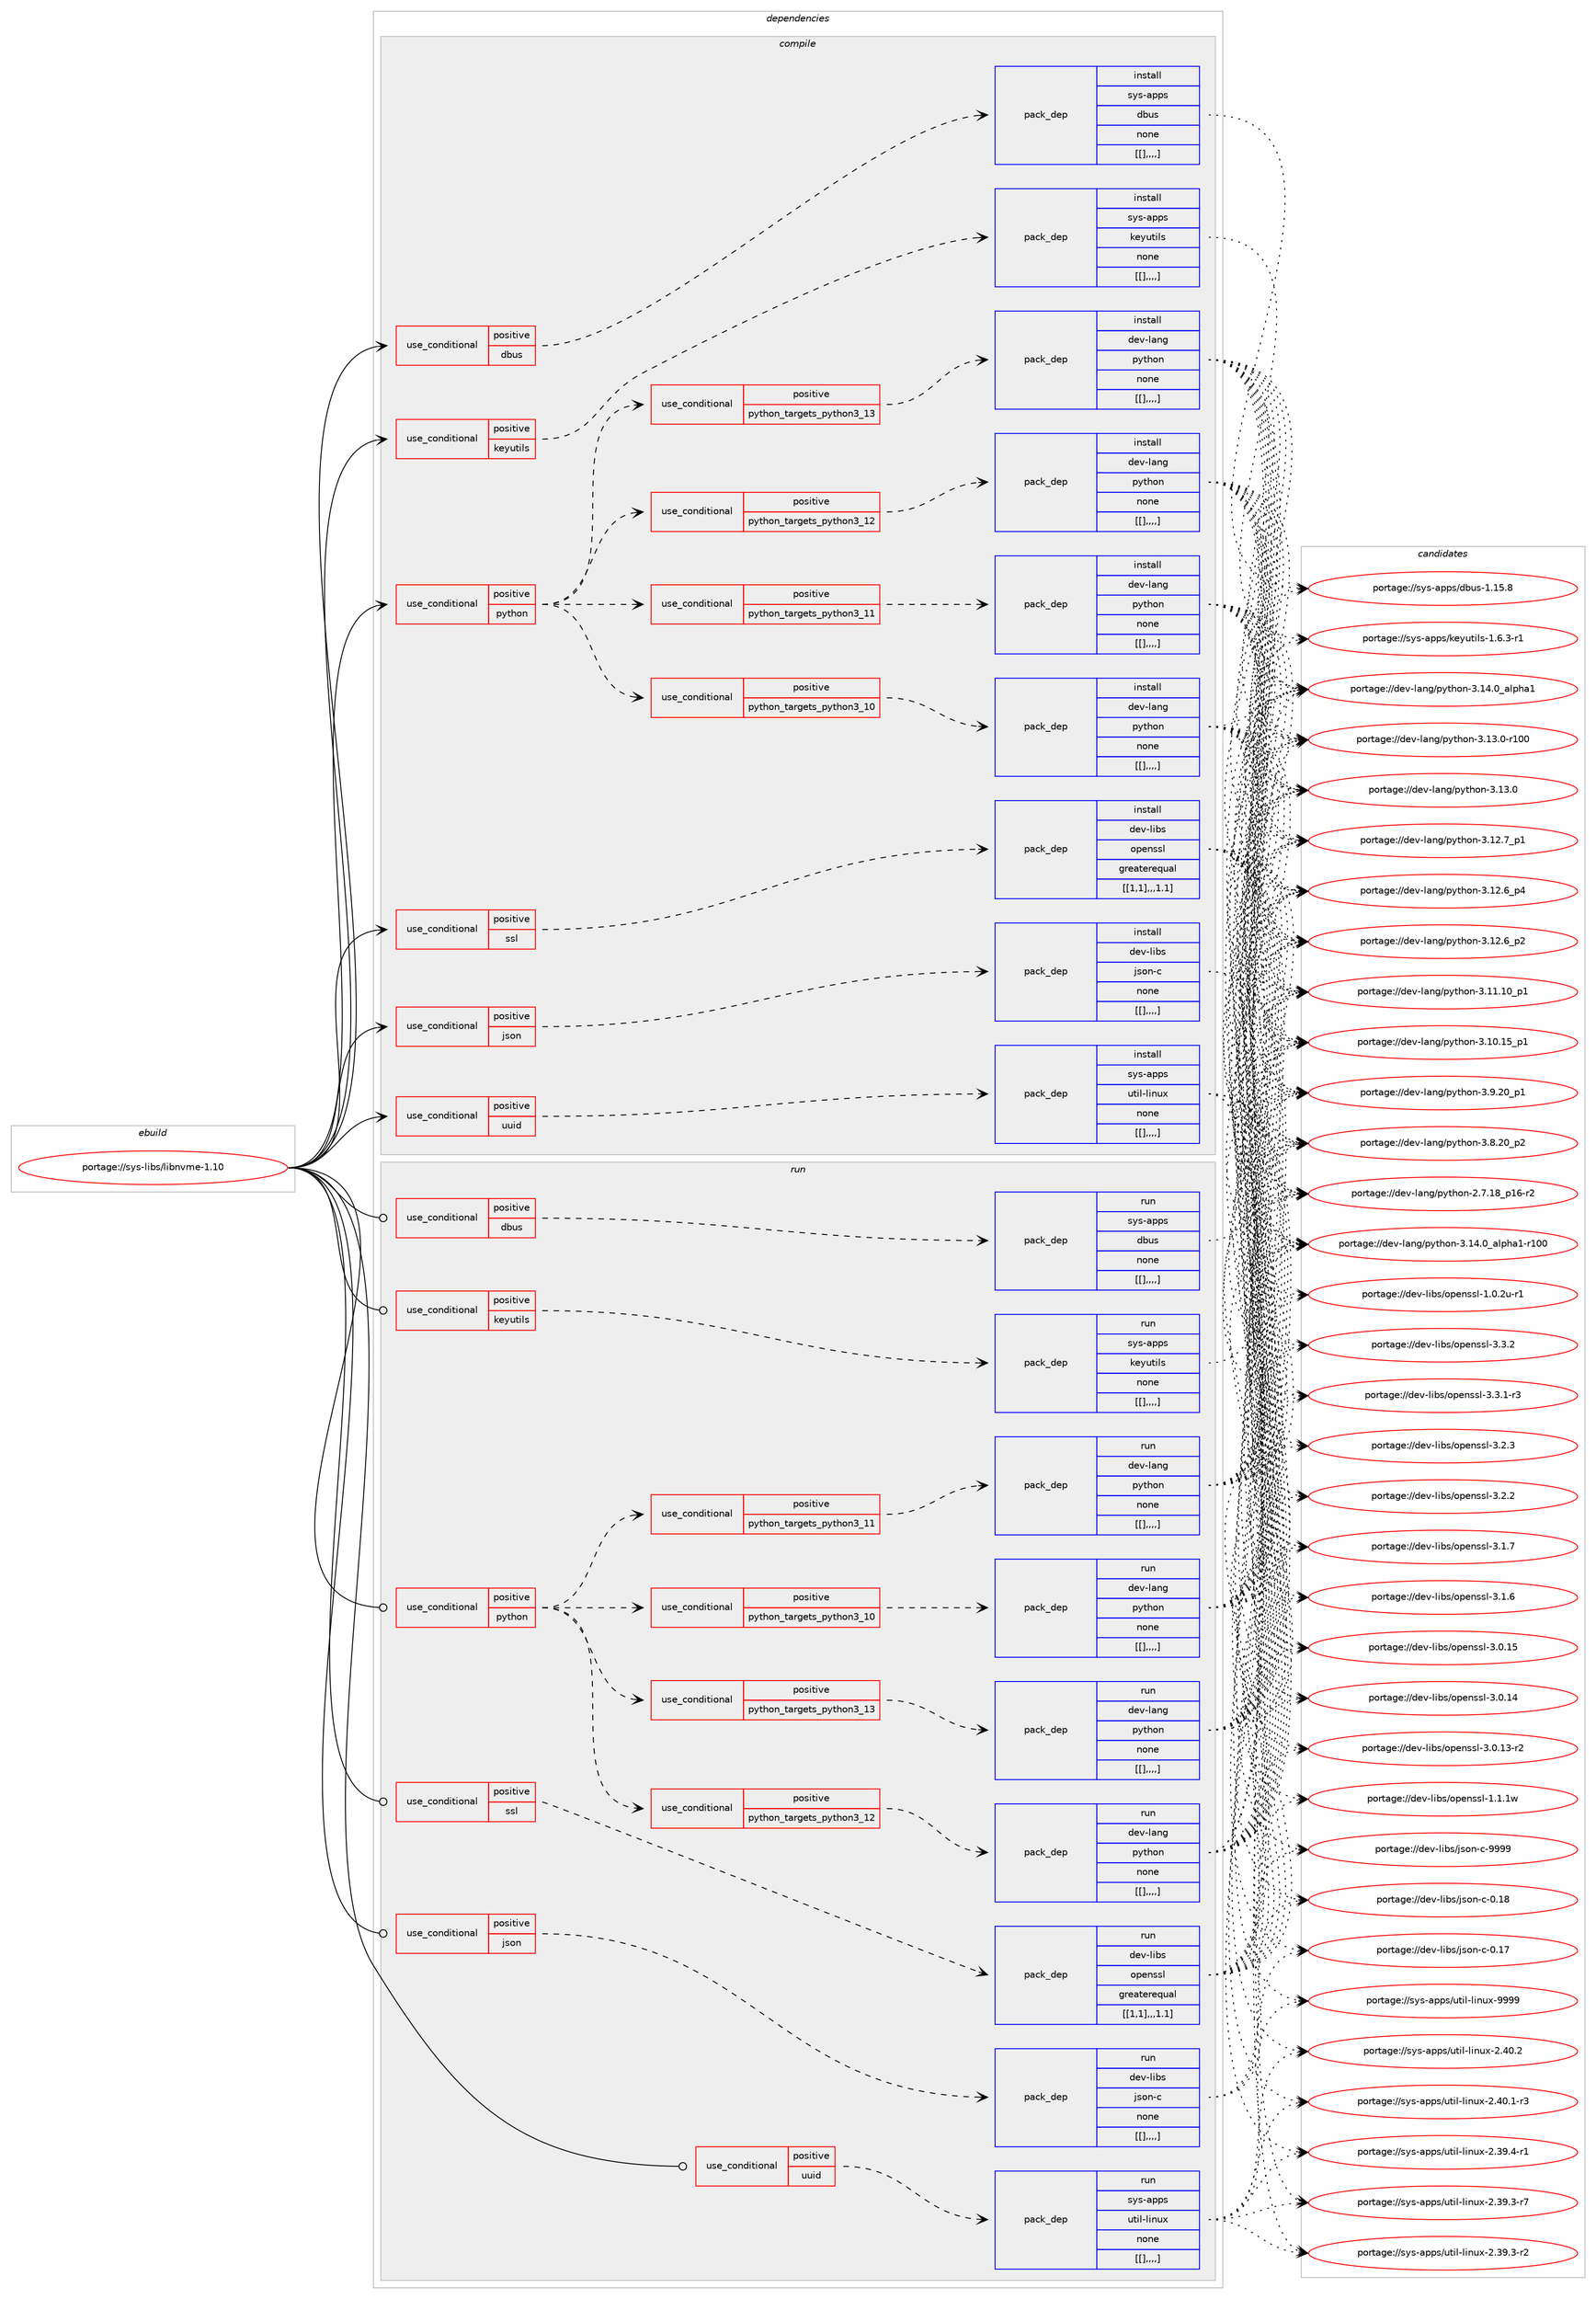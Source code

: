 digraph prolog {

# *************
# Graph options
# *************

newrank=true;
concentrate=true;
compound=true;
graph [rankdir=LR,fontname=Helvetica,fontsize=10,ranksep=1.5];#, ranksep=2.5, nodesep=0.2];
edge  [arrowhead=vee];
node  [fontname=Helvetica,fontsize=10];

# **********
# The ebuild
# **********

subgraph cluster_leftcol {
color=gray;
label=<<i>ebuild</i>>;
id [label="portage://sys-libs/libnvme-1.10", color=red, width=4, href="../sys-libs/libnvme-1.10.svg"];
}

# ****************
# The dependencies
# ****************

subgraph cluster_midcol {
color=gray;
label=<<i>dependencies</i>>;
subgraph cluster_compile {
fillcolor="#eeeeee";
style=filled;
label=<<i>compile</i>>;
subgraph cond124381 {
dependency464752 [label=<<TABLE BORDER="0" CELLBORDER="1" CELLSPACING="0" CELLPADDING="4"><TR><TD ROWSPAN="3" CELLPADDING="10">use_conditional</TD></TR><TR><TD>positive</TD></TR><TR><TD>dbus</TD></TR></TABLE>>, shape=none, color=red];
subgraph pack337109 {
dependency464798 [label=<<TABLE BORDER="0" CELLBORDER="1" CELLSPACING="0" CELLPADDING="4" WIDTH="220"><TR><TD ROWSPAN="6" CELLPADDING="30">pack_dep</TD></TR><TR><TD WIDTH="110">install</TD></TR><TR><TD>sys-apps</TD></TR><TR><TD>dbus</TD></TR><TR><TD>none</TD></TR><TR><TD>[[],,,,]</TD></TR></TABLE>>, shape=none, color=blue];
}
dependency464752:e -> dependency464798:w [weight=20,style="dashed",arrowhead="vee"];
}
id:e -> dependency464752:w [weight=20,style="solid",arrowhead="vee"];
subgraph cond124435 {
dependency464804 [label=<<TABLE BORDER="0" CELLBORDER="1" CELLSPACING="0" CELLPADDING="4"><TR><TD ROWSPAN="3" CELLPADDING="10">use_conditional</TD></TR><TR><TD>positive</TD></TR><TR><TD>json</TD></TR></TABLE>>, shape=none, color=red];
subgraph pack337123 {
dependency464924 [label=<<TABLE BORDER="0" CELLBORDER="1" CELLSPACING="0" CELLPADDING="4" WIDTH="220"><TR><TD ROWSPAN="6" CELLPADDING="30">pack_dep</TD></TR><TR><TD WIDTH="110">install</TD></TR><TR><TD>dev-libs</TD></TR><TR><TD>json-c</TD></TR><TR><TD>none</TD></TR><TR><TD>[[],,,,]</TD></TR></TABLE>>, shape=none, color=blue];
}
dependency464804:e -> dependency464924:w [weight=20,style="dashed",arrowhead="vee"];
}
id:e -> dependency464804:w [weight=20,style="solid",arrowhead="vee"];
subgraph cond124498 {
dependency464976 [label=<<TABLE BORDER="0" CELLBORDER="1" CELLSPACING="0" CELLPADDING="4"><TR><TD ROWSPAN="3" CELLPADDING="10">use_conditional</TD></TR><TR><TD>positive</TD></TR><TR><TD>keyutils</TD></TR></TABLE>>, shape=none, color=red];
subgraph pack337223 {
dependency465051 [label=<<TABLE BORDER="0" CELLBORDER="1" CELLSPACING="0" CELLPADDING="4" WIDTH="220"><TR><TD ROWSPAN="6" CELLPADDING="30">pack_dep</TD></TR><TR><TD WIDTH="110">install</TD></TR><TR><TD>sys-apps</TD></TR><TR><TD>keyutils</TD></TR><TR><TD>none</TD></TR><TR><TD>[[],,,,]</TD></TR></TABLE>>, shape=none, color=blue];
}
dependency464976:e -> dependency465051:w [weight=20,style="dashed",arrowhead="vee"];
}
id:e -> dependency464976:w [weight=20,style="solid",arrowhead="vee"];
subgraph cond124553 {
dependency465056 [label=<<TABLE BORDER="0" CELLBORDER="1" CELLSPACING="0" CELLPADDING="4"><TR><TD ROWSPAN="3" CELLPADDING="10">use_conditional</TD></TR><TR><TD>positive</TD></TR><TR><TD>python</TD></TR></TABLE>>, shape=none, color=red];
subgraph cond124568 {
dependency465097 [label=<<TABLE BORDER="0" CELLBORDER="1" CELLSPACING="0" CELLPADDING="4"><TR><TD ROWSPAN="3" CELLPADDING="10">use_conditional</TD></TR><TR><TD>positive</TD></TR><TR><TD>python_targets_python3_10</TD></TR></TABLE>>, shape=none, color=red];
subgraph pack337272 {
dependency465141 [label=<<TABLE BORDER="0" CELLBORDER="1" CELLSPACING="0" CELLPADDING="4" WIDTH="220"><TR><TD ROWSPAN="6" CELLPADDING="30">pack_dep</TD></TR><TR><TD WIDTH="110">install</TD></TR><TR><TD>dev-lang</TD></TR><TR><TD>python</TD></TR><TR><TD>none</TD></TR><TR><TD>[[],,,,]</TD></TR></TABLE>>, shape=none, color=blue];
}
dependency465097:e -> dependency465141:w [weight=20,style="dashed",arrowhead="vee"];
}
dependency465056:e -> dependency465097:w [weight=20,style="dashed",arrowhead="vee"];
subgraph cond124617 {
dependency465188 [label=<<TABLE BORDER="0" CELLBORDER="1" CELLSPACING="0" CELLPADDING="4"><TR><TD ROWSPAN="3" CELLPADDING="10">use_conditional</TD></TR><TR><TD>positive</TD></TR><TR><TD>python_targets_python3_11</TD></TR></TABLE>>, shape=none, color=red];
subgraph pack337374 {
dependency465324 [label=<<TABLE BORDER="0" CELLBORDER="1" CELLSPACING="0" CELLPADDING="4" WIDTH="220"><TR><TD ROWSPAN="6" CELLPADDING="30">pack_dep</TD></TR><TR><TD WIDTH="110">install</TD></TR><TR><TD>dev-lang</TD></TR><TR><TD>python</TD></TR><TR><TD>none</TD></TR><TR><TD>[[],,,,]</TD></TR></TABLE>>, shape=none, color=blue];
}
dependency465188:e -> dependency465324:w [weight=20,style="dashed",arrowhead="vee"];
}
dependency465056:e -> dependency465188:w [weight=20,style="dashed",arrowhead="vee"];
subgraph cond124678 {
dependency465396 [label=<<TABLE BORDER="0" CELLBORDER="1" CELLSPACING="0" CELLPADDING="4"><TR><TD ROWSPAN="3" CELLPADDING="10">use_conditional</TD></TR><TR><TD>positive</TD></TR><TR><TD>python_targets_python3_12</TD></TR></TABLE>>, shape=none, color=red];
subgraph pack337493 {
dependency465490 [label=<<TABLE BORDER="0" CELLBORDER="1" CELLSPACING="0" CELLPADDING="4" WIDTH="220"><TR><TD ROWSPAN="6" CELLPADDING="30">pack_dep</TD></TR><TR><TD WIDTH="110">install</TD></TR><TR><TD>dev-lang</TD></TR><TR><TD>python</TD></TR><TR><TD>none</TD></TR><TR><TD>[[],,,,]</TD></TR></TABLE>>, shape=none, color=blue];
}
dependency465396:e -> dependency465490:w [weight=20,style="dashed",arrowhead="vee"];
}
dependency465056:e -> dependency465396:w [weight=20,style="dashed",arrowhead="vee"];
subgraph cond124750 {
dependency465560 [label=<<TABLE BORDER="0" CELLBORDER="1" CELLSPACING="0" CELLPADDING="4"><TR><TD ROWSPAN="3" CELLPADDING="10">use_conditional</TD></TR><TR><TD>positive</TD></TR><TR><TD>python_targets_python3_13</TD></TR></TABLE>>, shape=none, color=red];
subgraph pack337544 {
dependency465563 [label=<<TABLE BORDER="0" CELLBORDER="1" CELLSPACING="0" CELLPADDING="4" WIDTH="220"><TR><TD ROWSPAN="6" CELLPADDING="30">pack_dep</TD></TR><TR><TD WIDTH="110">install</TD></TR><TR><TD>dev-lang</TD></TR><TR><TD>python</TD></TR><TR><TD>none</TD></TR><TR><TD>[[],,,,]</TD></TR></TABLE>>, shape=none, color=blue];
}
dependency465560:e -> dependency465563:w [weight=20,style="dashed",arrowhead="vee"];
}
dependency465056:e -> dependency465560:w [weight=20,style="dashed",arrowhead="vee"];
}
id:e -> dependency465056:w [weight=20,style="solid",arrowhead="vee"];
subgraph cond124764 {
dependency465589 [label=<<TABLE BORDER="0" CELLBORDER="1" CELLSPACING="0" CELLPADDING="4"><TR><TD ROWSPAN="3" CELLPADDING="10">use_conditional</TD></TR><TR><TD>positive</TD></TR><TR><TD>ssl</TD></TR></TABLE>>, shape=none, color=red];
subgraph pack337563 {
dependency465609 [label=<<TABLE BORDER="0" CELLBORDER="1" CELLSPACING="0" CELLPADDING="4" WIDTH="220"><TR><TD ROWSPAN="6" CELLPADDING="30">pack_dep</TD></TR><TR><TD WIDTH="110">install</TD></TR><TR><TD>dev-libs</TD></TR><TR><TD>openssl</TD></TR><TR><TD>greaterequal</TD></TR><TR><TD>[[1,1],,,1.1]</TD></TR></TABLE>>, shape=none, color=blue];
}
dependency465589:e -> dependency465609:w [weight=20,style="dashed",arrowhead="vee"];
}
id:e -> dependency465589:w [weight=20,style="solid",arrowhead="vee"];
subgraph cond124809 {
dependency465703 [label=<<TABLE BORDER="0" CELLBORDER="1" CELLSPACING="0" CELLPADDING="4"><TR><TD ROWSPAN="3" CELLPADDING="10">use_conditional</TD></TR><TR><TD>positive</TD></TR><TR><TD>uuid</TD></TR></TABLE>>, shape=none, color=red];
subgraph pack337635 {
dependency465706 [label=<<TABLE BORDER="0" CELLBORDER="1" CELLSPACING="0" CELLPADDING="4" WIDTH="220"><TR><TD ROWSPAN="6" CELLPADDING="30">pack_dep</TD></TR><TR><TD WIDTH="110">install</TD></TR><TR><TD>sys-apps</TD></TR><TR><TD>util-linux</TD></TR><TR><TD>none</TD></TR><TR><TD>[[],,,,]</TD></TR></TABLE>>, shape=none, color=blue];
}
dependency465703:e -> dependency465706:w [weight=20,style="dashed",arrowhead="vee"];
}
id:e -> dependency465703:w [weight=20,style="solid",arrowhead="vee"];
}
subgraph cluster_compileandrun {
fillcolor="#eeeeee";
style=filled;
label=<<i>compile and run</i>>;
}
subgraph cluster_run {
fillcolor="#eeeeee";
style=filled;
label=<<i>run</i>>;
subgraph cond124844 {
dependency465807 [label=<<TABLE BORDER="0" CELLBORDER="1" CELLSPACING="0" CELLPADDING="4"><TR><TD ROWSPAN="3" CELLPADDING="10">use_conditional</TD></TR><TR><TD>positive</TD></TR><TR><TD>dbus</TD></TR></TABLE>>, shape=none, color=red];
subgraph pack337713 {
dependency465837 [label=<<TABLE BORDER="0" CELLBORDER="1" CELLSPACING="0" CELLPADDING="4" WIDTH="220"><TR><TD ROWSPAN="6" CELLPADDING="30">pack_dep</TD></TR><TR><TD WIDTH="110">run</TD></TR><TR><TD>sys-apps</TD></TR><TR><TD>dbus</TD></TR><TR><TD>none</TD></TR><TR><TD>[[],,,,]</TD></TR></TABLE>>, shape=none, color=blue];
}
dependency465807:e -> dependency465837:w [weight=20,style="dashed",arrowhead="vee"];
}
id:e -> dependency465807:w [weight=20,style="solid",arrowhead="odot"];
subgraph cond124859 {
dependency465843 [label=<<TABLE BORDER="0" CELLBORDER="1" CELLSPACING="0" CELLPADDING="4"><TR><TD ROWSPAN="3" CELLPADDING="10">use_conditional</TD></TR><TR><TD>positive</TD></TR><TR><TD>json</TD></TR></TABLE>>, shape=none, color=red];
subgraph pack337730 {
dependency465846 [label=<<TABLE BORDER="0" CELLBORDER="1" CELLSPACING="0" CELLPADDING="4" WIDTH="220"><TR><TD ROWSPAN="6" CELLPADDING="30">pack_dep</TD></TR><TR><TD WIDTH="110">run</TD></TR><TR><TD>dev-libs</TD></TR><TR><TD>json-c</TD></TR><TR><TD>none</TD></TR><TR><TD>[[],,,,]</TD></TR></TABLE>>, shape=none, color=blue];
}
dependency465843:e -> dependency465846:w [weight=20,style="dashed",arrowhead="vee"];
}
id:e -> dependency465843:w [weight=20,style="solid",arrowhead="odot"];
subgraph cond124879 {
dependency465935 [label=<<TABLE BORDER="0" CELLBORDER="1" CELLSPACING="0" CELLPADDING="4"><TR><TD ROWSPAN="3" CELLPADDING="10">use_conditional</TD></TR><TR><TD>positive</TD></TR><TR><TD>keyutils</TD></TR></TABLE>>, shape=none, color=red];
subgraph pack337789 {
dependency465937 [label=<<TABLE BORDER="0" CELLBORDER="1" CELLSPACING="0" CELLPADDING="4" WIDTH="220"><TR><TD ROWSPAN="6" CELLPADDING="30">pack_dep</TD></TR><TR><TD WIDTH="110">run</TD></TR><TR><TD>sys-apps</TD></TR><TR><TD>keyutils</TD></TR><TR><TD>none</TD></TR><TR><TD>[[],,,,]</TD></TR></TABLE>>, shape=none, color=blue];
}
dependency465935:e -> dependency465937:w [weight=20,style="dashed",arrowhead="vee"];
}
id:e -> dependency465935:w [weight=20,style="solid",arrowhead="odot"];
subgraph cond124889 {
dependency465992 [label=<<TABLE BORDER="0" CELLBORDER="1" CELLSPACING="0" CELLPADDING="4"><TR><TD ROWSPAN="3" CELLPADDING="10">use_conditional</TD></TR><TR><TD>positive</TD></TR><TR><TD>python</TD></TR></TABLE>>, shape=none, color=red];
subgraph cond124910 {
dependency466009 [label=<<TABLE BORDER="0" CELLBORDER="1" CELLSPACING="0" CELLPADDING="4"><TR><TD ROWSPAN="3" CELLPADDING="10">use_conditional</TD></TR><TR><TD>positive</TD></TR><TR><TD>python_targets_python3_10</TD></TR></TABLE>>, shape=none, color=red];
subgraph pack337842 {
dependency466022 [label=<<TABLE BORDER="0" CELLBORDER="1" CELLSPACING="0" CELLPADDING="4" WIDTH="220"><TR><TD ROWSPAN="6" CELLPADDING="30">pack_dep</TD></TR><TR><TD WIDTH="110">run</TD></TR><TR><TD>dev-lang</TD></TR><TR><TD>python</TD></TR><TR><TD>none</TD></TR><TR><TD>[[],,,,]</TD></TR></TABLE>>, shape=none, color=blue];
}
dependency466009:e -> dependency466022:w [weight=20,style="dashed",arrowhead="vee"];
}
dependency465992:e -> dependency466009:w [weight=20,style="dashed",arrowhead="vee"];
subgraph cond124935 {
dependency466071 [label=<<TABLE BORDER="0" CELLBORDER="1" CELLSPACING="0" CELLPADDING="4"><TR><TD ROWSPAN="3" CELLPADDING="10">use_conditional</TD></TR><TR><TD>positive</TD></TR><TR><TD>python_targets_python3_11</TD></TR></TABLE>>, shape=none, color=red];
subgraph pack337884 {
dependency466097 [label=<<TABLE BORDER="0" CELLBORDER="1" CELLSPACING="0" CELLPADDING="4" WIDTH="220"><TR><TD ROWSPAN="6" CELLPADDING="30">pack_dep</TD></TR><TR><TD WIDTH="110">run</TD></TR><TR><TD>dev-lang</TD></TR><TR><TD>python</TD></TR><TR><TD>none</TD></TR><TR><TD>[[],,,,]</TD></TR></TABLE>>, shape=none, color=blue];
}
dependency466071:e -> dependency466097:w [weight=20,style="dashed",arrowhead="vee"];
}
dependency465992:e -> dependency466071:w [weight=20,style="dashed",arrowhead="vee"];
subgraph cond124952 {
dependency466141 [label=<<TABLE BORDER="0" CELLBORDER="1" CELLSPACING="0" CELLPADDING="4"><TR><TD ROWSPAN="3" CELLPADDING="10">use_conditional</TD></TR><TR><TD>positive</TD></TR><TR><TD>python_targets_python3_12</TD></TR></TABLE>>, shape=none, color=red];
subgraph pack337921 {
dependency466176 [label=<<TABLE BORDER="0" CELLBORDER="1" CELLSPACING="0" CELLPADDING="4" WIDTH="220"><TR><TD ROWSPAN="6" CELLPADDING="30">pack_dep</TD></TR><TR><TD WIDTH="110">run</TD></TR><TR><TD>dev-lang</TD></TR><TR><TD>python</TD></TR><TR><TD>none</TD></TR><TR><TD>[[],,,,]</TD></TR></TABLE>>, shape=none, color=blue];
}
dependency466141:e -> dependency466176:w [weight=20,style="dashed",arrowhead="vee"];
}
dependency465992:e -> dependency466141:w [weight=20,style="dashed",arrowhead="vee"];
subgraph cond124976 {
dependency466178 [label=<<TABLE BORDER="0" CELLBORDER="1" CELLSPACING="0" CELLPADDING="4"><TR><TD ROWSPAN="3" CELLPADDING="10">use_conditional</TD></TR><TR><TD>positive</TD></TR><TR><TD>python_targets_python3_13</TD></TR></TABLE>>, shape=none, color=red];
subgraph pack337957 {
dependency466224 [label=<<TABLE BORDER="0" CELLBORDER="1" CELLSPACING="0" CELLPADDING="4" WIDTH="220"><TR><TD ROWSPAN="6" CELLPADDING="30">pack_dep</TD></TR><TR><TD WIDTH="110">run</TD></TR><TR><TD>dev-lang</TD></TR><TR><TD>python</TD></TR><TR><TD>none</TD></TR><TR><TD>[[],,,,]</TD></TR></TABLE>>, shape=none, color=blue];
}
dependency466178:e -> dependency466224:w [weight=20,style="dashed",arrowhead="vee"];
}
dependency465992:e -> dependency466178:w [weight=20,style="dashed",arrowhead="vee"];
}
id:e -> dependency465992:w [weight=20,style="solid",arrowhead="odot"];
subgraph cond124999 {
dependency466254 [label=<<TABLE BORDER="0" CELLBORDER="1" CELLSPACING="0" CELLPADDING="4"><TR><TD ROWSPAN="3" CELLPADDING="10">use_conditional</TD></TR><TR><TD>positive</TD></TR><TR><TD>ssl</TD></TR></TABLE>>, shape=none, color=red];
subgraph pack338013 {
dependency466305 [label=<<TABLE BORDER="0" CELLBORDER="1" CELLSPACING="0" CELLPADDING="4" WIDTH="220"><TR><TD ROWSPAN="6" CELLPADDING="30">pack_dep</TD></TR><TR><TD WIDTH="110">run</TD></TR><TR><TD>dev-libs</TD></TR><TR><TD>openssl</TD></TR><TR><TD>greaterequal</TD></TR><TR><TD>[[1,1],,,1.1]</TD></TR></TABLE>>, shape=none, color=blue];
}
dependency466254:e -> dependency466305:w [weight=20,style="dashed",arrowhead="vee"];
}
id:e -> dependency466254:w [weight=20,style="solid",arrowhead="odot"];
subgraph cond125020 {
dependency466319 [label=<<TABLE BORDER="0" CELLBORDER="1" CELLSPACING="0" CELLPADDING="4"><TR><TD ROWSPAN="3" CELLPADDING="10">use_conditional</TD></TR><TR><TD>positive</TD></TR><TR><TD>uuid</TD></TR></TABLE>>, shape=none, color=red];
subgraph pack338036 {
dependency466371 [label=<<TABLE BORDER="0" CELLBORDER="1" CELLSPACING="0" CELLPADDING="4" WIDTH="220"><TR><TD ROWSPAN="6" CELLPADDING="30">pack_dep</TD></TR><TR><TD WIDTH="110">run</TD></TR><TR><TD>sys-apps</TD></TR><TR><TD>util-linux</TD></TR><TR><TD>none</TD></TR><TR><TD>[[],,,,]</TD></TR></TABLE>>, shape=none, color=blue];
}
dependency466319:e -> dependency466371:w [weight=20,style="dashed",arrowhead="vee"];
}
id:e -> dependency466319:w [weight=20,style="solid",arrowhead="odot"];
}
}

# **************
# The candidates
# **************

subgraph cluster_choices {
rank=same;
color=gray;
label=<<i>candidates</i>>;

subgraph choice337736 {
color=black;
nodesep=1;
choice1151211154597112112115471009811711545494649534656 [label="portage://sys-apps/dbus-1.15.8", color=red, width=4,href="../sys-apps/dbus-1.15.8.svg"];
dependency464798:e -> choice1151211154597112112115471009811711545494649534656:w [style=dotted,weight="100"];
}
subgraph choice337737 {
color=black;
nodesep=1;
choice10010111845108105981154710611511111045994557575757 [label="portage://dev-libs/json-c-9999", color=red, width=4,href="../dev-libs/json-c-9999.svg"];
choice10010111845108105981154710611511111045994548464956 [label="portage://dev-libs/json-c-0.18", color=red, width=4,href="../dev-libs/json-c-0.18.svg"];
choice10010111845108105981154710611511111045994548464955 [label="portage://dev-libs/json-c-0.17", color=red, width=4,href="../dev-libs/json-c-0.17.svg"];
dependency464924:e -> choice10010111845108105981154710611511111045994557575757:w [style=dotted,weight="100"];
dependency464924:e -> choice10010111845108105981154710611511111045994548464956:w [style=dotted,weight="100"];
dependency464924:e -> choice10010111845108105981154710611511111045994548464955:w [style=dotted,weight="100"];
}
subgraph choice337742 {
color=black;
nodesep=1;
choice1151211154597112112115471071011211171161051081154549465446514511449 [label="portage://sys-apps/keyutils-1.6.3-r1", color=red, width=4,href="../sys-apps/keyutils-1.6.3-r1.svg"];
dependency465051:e -> choice1151211154597112112115471071011211171161051081154549465446514511449:w [style=dotted,weight="100"];
}
subgraph choice337754 {
color=black;
nodesep=1;
choice100101118451089711010347112121116104111110455146495246489597108112104974945114494848 [label="portage://dev-lang/python-3.14.0_alpha1-r100", color=red, width=4,href="../dev-lang/python-3.14.0_alpha1-r100.svg"];
choice1001011184510897110103471121211161041111104551464952464895971081121049749 [label="portage://dev-lang/python-3.14.0_alpha1", color=red, width=4,href="../dev-lang/python-3.14.0_alpha1.svg"];
choice1001011184510897110103471121211161041111104551464951464845114494848 [label="portage://dev-lang/python-3.13.0-r100", color=red, width=4,href="../dev-lang/python-3.13.0-r100.svg"];
choice10010111845108971101034711212111610411111045514649514648 [label="portage://dev-lang/python-3.13.0", color=red, width=4,href="../dev-lang/python-3.13.0.svg"];
choice100101118451089711010347112121116104111110455146495046559511249 [label="portage://dev-lang/python-3.12.7_p1", color=red, width=4,href="../dev-lang/python-3.12.7_p1.svg"];
choice100101118451089711010347112121116104111110455146495046549511252 [label="portage://dev-lang/python-3.12.6_p4", color=red, width=4,href="../dev-lang/python-3.12.6_p4.svg"];
choice100101118451089711010347112121116104111110455146495046549511250 [label="portage://dev-lang/python-3.12.6_p2", color=red, width=4,href="../dev-lang/python-3.12.6_p2.svg"];
choice10010111845108971101034711212111610411111045514649494649489511249 [label="portage://dev-lang/python-3.11.10_p1", color=red, width=4,href="../dev-lang/python-3.11.10_p1.svg"];
choice10010111845108971101034711212111610411111045514649484649539511249 [label="portage://dev-lang/python-3.10.15_p1", color=red, width=4,href="../dev-lang/python-3.10.15_p1.svg"];
choice100101118451089711010347112121116104111110455146574650489511249 [label="portage://dev-lang/python-3.9.20_p1", color=red, width=4,href="../dev-lang/python-3.9.20_p1.svg"];
choice100101118451089711010347112121116104111110455146564650489511250 [label="portage://dev-lang/python-3.8.20_p2", color=red, width=4,href="../dev-lang/python-3.8.20_p2.svg"];
choice100101118451089711010347112121116104111110455046554649569511249544511450 [label="portage://dev-lang/python-2.7.18_p16-r2", color=red, width=4,href="../dev-lang/python-2.7.18_p16-r2.svg"];
dependency465141:e -> choice100101118451089711010347112121116104111110455146495246489597108112104974945114494848:w [style=dotted,weight="100"];
dependency465141:e -> choice1001011184510897110103471121211161041111104551464952464895971081121049749:w [style=dotted,weight="100"];
dependency465141:e -> choice1001011184510897110103471121211161041111104551464951464845114494848:w [style=dotted,weight="100"];
dependency465141:e -> choice10010111845108971101034711212111610411111045514649514648:w [style=dotted,weight="100"];
dependency465141:e -> choice100101118451089711010347112121116104111110455146495046559511249:w [style=dotted,weight="100"];
dependency465141:e -> choice100101118451089711010347112121116104111110455146495046549511252:w [style=dotted,weight="100"];
dependency465141:e -> choice100101118451089711010347112121116104111110455146495046549511250:w [style=dotted,weight="100"];
dependency465141:e -> choice10010111845108971101034711212111610411111045514649494649489511249:w [style=dotted,weight="100"];
dependency465141:e -> choice10010111845108971101034711212111610411111045514649484649539511249:w [style=dotted,weight="100"];
dependency465141:e -> choice100101118451089711010347112121116104111110455146574650489511249:w [style=dotted,weight="100"];
dependency465141:e -> choice100101118451089711010347112121116104111110455146564650489511250:w [style=dotted,weight="100"];
dependency465141:e -> choice100101118451089711010347112121116104111110455046554649569511249544511450:w [style=dotted,weight="100"];
}
subgraph choice337772 {
color=black;
nodesep=1;
choice100101118451089711010347112121116104111110455146495246489597108112104974945114494848 [label="portage://dev-lang/python-3.14.0_alpha1-r100", color=red, width=4,href="../dev-lang/python-3.14.0_alpha1-r100.svg"];
choice1001011184510897110103471121211161041111104551464952464895971081121049749 [label="portage://dev-lang/python-3.14.0_alpha1", color=red, width=4,href="../dev-lang/python-3.14.0_alpha1.svg"];
choice1001011184510897110103471121211161041111104551464951464845114494848 [label="portage://dev-lang/python-3.13.0-r100", color=red, width=4,href="../dev-lang/python-3.13.0-r100.svg"];
choice10010111845108971101034711212111610411111045514649514648 [label="portage://dev-lang/python-3.13.0", color=red, width=4,href="../dev-lang/python-3.13.0.svg"];
choice100101118451089711010347112121116104111110455146495046559511249 [label="portage://dev-lang/python-3.12.7_p1", color=red, width=4,href="../dev-lang/python-3.12.7_p1.svg"];
choice100101118451089711010347112121116104111110455146495046549511252 [label="portage://dev-lang/python-3.12.6_p4", color=red, width=4,href="../dev-lang/python-3.12.6_p4.svg"];
choice100101118451089711010347112121116104111110455146495046549511250 [label="portage://dev-lang/python-3.12.6_p2", color=red, width=4,href="../dev-lang/python-3.12.6_p2.svg"];
choice10010111845108971101034711212111610411111045514649494649489511249 [label="portage://dev-lang/python-3.11.10_p1", color=red, width=4,href="../dev-lang/python-3.11.10_p1.svg"];
choice10010111845108971101034711212111610411111045514649484649539511249 [label="portage://dev-lang/python-3.10.15_p1", color=red, width=4,href="../dev-lang/python-3.10.15_p1.svg"];
choice100101118451089711010347112121116104111110455146574650489511249 [label="portage://dev-lang/python-3.9.20_p1", color=red, width=4,href="../dev-lang/python-3.9.20_p1.svg"];
choice100101118451089711010347112121116104111110455146564650489511250 [label="portage://dev-lang/python-3.8.20_p2", color=red, width=4,href="../dev-lang/python-3.8.20_p2.svg"];
choice100101118451089711010347112121116104111110455046554649569511249544511450 [label="portage://dev-lang/python-2.7.18_p16-r2", color=red, width=4,href="../dev-lang/python-2.7.18_p16-r2.svg"];
dependency465324:e -> choice100101118451089711010347112121116104111110455146495246489597108112104974945114494848:w [style=dotted,weight="100"];
dependency465324:e -> choice1001011184510897110103471121211161041111104551464952464895971081121049749:w [style=dotted,weight="100"];
dependency465324:e -> choice1001011184510897110103471121211161041111104551464951464845114494848:w [style=dotted,weight="100"];
dependency465324:e -> choice10010111845108971101034711212111610411111045514649514648:w [style=dotted,weight="100"];
dependency465324:e -> choice100101118451089711010347112121116104111110455146495046559511249:w [style=dotted,weight="100"];
dependency465324:e -> choice100101118451089711010347112121116104111110455146495046549511252:w [style=dotted,weight="100"];
dependency465324:e -> choice100101118451089711010347112121116104111110455146495046549511250:w [style=dotted,weight="100"];
dependency465324:e -> choice10010111845108971101034711212111610411111045514649494649489511249:w [style=dotted,weight="100"];
dependency465324:e -> choice10010111845108971101034711212111610411111045514649484649539511249:w [style=dotted,weight="100"];
dependency465324:e -> choice100101118451089711010347112121116104111110455146574650489511249:w [style=dotted,weight="100"];
dependency465324:e -> choice100101118451089711010347112121116104111110455146564650489511250:w [style=dotted,weight="100"];
dependency465324:e -> choice100101118451089711010347112121116104111110455046554649569511249544511450:w [style=dotted,weight="100"];
}
subgraph choice337787 {
color=black;
nodesep=1;
choice100101118451089711010347112121116104111110455146495246489597108112104974945114494848 [label="portage://dev-lang/python-3.14.0_alpha1-r100", color=red, width=4,href="../dev-lang/python-3.14.0_alpha1-r100.svg"];
choice1001011184510897110103471121211161041111104551464952464895971081121049749 [label="portage://dev-lang/python-3.14.0_alpha1", color=red, width=4,href="../dev-lang/python-3.14.0_alpha1.svg"];
choice1001011184510897110103471121211161041111104551464951464845114494848 [label="portage://dev-lang/python-3.13.0-r100", color=red, width=4,href="../dev-lang/python-3.13.0-r100.svg"];
choice10010111845108971101034711212111610411111045514649514648 [label="portage://dev-lang/python-3.13.0", color=red, width=4,href="../dev-lang/python-3.13.0.svg"];
choice100101118451089711010347112121116104111110455146495046559511249 [label="portage://dev-lang/python-3.12.7_p1", color=red, width=4,href="../dev-lang/python-3.12.7_p1.svg"];
choice100101118451089711010347112121116104111110455146495046549511252 [label="portage://dev-lang/python-3.12.6_p4", color=red, width=4,href="../dev-lang/python-3.12.6_p4.svg"];
choice100101118451089711010347112121116104111110455146495046549511250 [label="portage://dev-lang/python-3.12.6_p2", color=red, width=4,href="../dev-lang/python-3.12.6_p2.svg"];
choice10010111845108971101034711212111610411111045514649494649489511249 [label="portage://dev-lang/python-3.11.10_p1", color=red, width=4,href="../dev-lang/python-3.11.10_p1.svg"];
choice10010111845108971101034711212111610411111045514649484649539511249 [label="portage://dev-lang/python-3.10.15_p1", color=red, width=4,href="../dev-lang/python-3.10.15_p1.svg"];
choice100101118451089711010347112121116104111110455146574650489511249 [label="portage://dev-lang/python-3.9.20_p1", color=red, width=4,href="../dev-lang/python-3.9.20_p1.svg"];
choice100101118451089711010347112121116104111110455146564650489511250 [label="portage://dev-lang/python-3.8.20_p2", color=red, width=4,href="../dev-lang/python-3.8.20_p2.svg"];
choice100101118451089711010347112121116104111110455046554649569511249544511450 [label="portage://dev-lang/python-2.7.18_p16-r2", color=red, width=4,href="../dev-lang/python-2.7.18_p16-r2.svg"];
dependency465490:e -> choice100101118451089711010347112121116104111110455146495246489597108112104974945114494848:w [style=dotted,weight="100"];
dependency465490:e -> choice1001011184510897110103471121211161041111104551464952464895971081121049749:w [style=dotted,weight="100"];
dependency465490:e -> choice1001011184510897110103471121211161041111104551464951464845114494848:w [style=dotted,weight="100"];
dependency465490:e -> choice10010111845108971101034711212111610411111045514649514648:w [style=dotted,weight="100"];
dependency465490:e -> choice100101118451089711010347112121116104111110455146495046559511249:w [style=dotted,weight="100"];
dependency465490:e -> choice100101118451089711010347112121116104111110455146495046549511252:w [style=dotted,weight="100"];
dependency465490:e -> choice100101118451089711010347112121116104111110455146495046549511250:w [style=dotted,weight="100"];
dependency465490:e -> choice10010111845108971101034711212111610411111045514649494649489511249:w [style=dotted,weight="100"];
dependency465490:e -> choice10010111845108971101034711212111610411111045514649484649539511249:w [style=dotted,weight="100"];
dependency465490:e -> choice100101118451089711010347112121116104111110455146574650489511249:w [style=dotted,weight="100"];
dependency465490:e -> choice100101118451089711010347112121116104111110455146564650489511250:w [style=dotted,weight="100"];
dependency465490:e -> choice100101118451089711010347112121116104111110455046554649569511249544511450:w [style=dotted,weight="100"];
}
subgraph choice337797 {
color=black;
nodesep=1;
choice100101118451089711010347112121116104111110455146495246489597108112104974945114494848 [label="portage://dev-lang/python-3.14.0_alpha1-r100", color=red, width=4,href="../dev-lang/python-3.14.0_alpha1-r100.svg"];
choice1001011184510897110103471121211161041111104551464952464895971081121049749 [label="portage://dev-lang/python-3.14.0_alpha1", color=red, width=4,href="../dev-lang/python-3.14.0_alpha1.svg"];
choice1001011184510897110103471121211161041111104551464951464845114494848 [label="portage://dev-lang/python-3.13.0-r100", color=red, width=4,href="../dev-lang/python-3.13.0-r100.svg"];
choice10010111845108971101034711212111610411111045514649514648 [label="portage://dev-lang/python-3.13.0", color=red, width=4,href="../dev-lang/python-3.13.0.svg"];
choice100101118451089711010347112121116104111110455146495046559511249 [label="portage://dev-lang/python-3.12.7_p1", color=red, width=4,href="../dev-lang/python-3.12.7_p1.svg"];
choice100101118451089711010347112121116104111110455146495046549511252 [label="portage://dev-lang/python-3.12.6_p4", color=red, width=4,href="../dev-lang/python-3.12.6_p4.svg"];
choice100101118451089711010347112121116104111110455146495046549511250 [label="portage://dev-lang/python-3.12.6_p2", color=red, width=4,href="../dev-lang/python-3.12.6_p2.svg"];
choice10010111845108971101034711212111610411111045514649494649489511249 [label="portage://dev-lang/python-3.11.10_p1", color=red, width=4,href="../dev-lang/python-3.11.10_p1.svg"];
choice10010111845108971101034711212111610411111045514649484649539511249 [label="portage://dev-lang/python-3.10.15_p1", color=red, width=4,href="../dev-lang/python-3.10.15_p1.svg"];
choice100101118451089711010347112121116104111110455146574650489511249 [label="portage://dev-lang/python-3.9.20_p1", color=red, width=4,href="../dev-lang/python-3.9.20_p1.svg"];
choice100101118451089711010347112121116104111110455146564650489511250 [label="portage://dev-lang/python-3.8.20_p2", color=red, width=4,href="../dev-lang/python-3.8.20_p2.svg"];
choice100101118451089711010347112121116104111110455046554649569511249544511450 [label="portage://dev-lang/python-2.7.18_p16-r2", color=red, width=4,href="../dev-lang/python-2.7.18_p16-r2.svg"];
dependency465563:e -> choice100101118451089711010347112121116104111110455146495246489597108112104974945114494848:w [style=dotted,weight="100"];
dependency465563:e -> choice1001011184510897110103471121211161041111104551464952464895971081121049749:w [style=dotted,weight="100"];
dependency465563:e -> choice1001011184510897110103471121211161041111104551464951464845114494848:w [style=dotted,weight="100"];
dependency465563:e -> choice10010111845108971101034711212111610411111045514649514648:w [style=dotted,weight="100"];
dependency465563:e -> choice100101118451089711010347112121116104111110455146495046559511249:w [style=dotted,weight="100"];
dependency465563:e -> choice100101118451089711010347112121116104111110455146495046549511252:w [style=dotted,weight="100"];
dependency465563:e -> choice100101118451089711010347112121116104111110455146495046549511250:w [style=dotted,weight="100"];
dependency465563:e -> choice10010111845108971101034711212111610411111045514649494649489511249:w [style=dotted,weight="100"];
dependency465563:e -> choice10010111845108971101034711212111610411111045514649484649539511249:w [style=dotted,weight="100"];
dependency465563:e -> choice100101118451089711010347112121116104111110455146574650489511249:w [style=dotted,weight="100"];
dependency465563:e -> choice100101118451089711010347112121116104111110455146564650489511250:w [style=dotted,weight="100"];
dependency465563:e -> choice100101118451089711010347112121116104111110455046554649569511249544511450:w [style=dotted,weight="100"];
}
subgraph choice337814 {
color=black;
nodesep=1;
choice100101118451081059811547111112101110115115108455146514650 [label="portage://dev-libs/openssl-3.3.2", color=red, width=4,href="../dev-libs/openssl-3.3.2.svg"];
choice1001011184510810598115471111121011101151151084551465146494511451 [label="portage://dev-libs/openssl-3.3.1-r3", color=red, width=4,href="../dev-libs/openssl-3.3.1-r3.svg"];
choice100101118451081059811547111112101110115115108455146504651 [label="portage://dev-libs/openssl-3.2.3", color=red, width=4,href="../dev-libs/openssl-3.2.3.svg"];
choice100101118451081059811547111112101110115115108455146504650 [label="portage://dev-libs/openssl-3.2.2", color=red, width=4,href="../dev-libs/openssl-3.2.2.svg"];
choice100101118451081059811547111112101110115115108455146494655 [label="portage://dev-libs/openssl-3.1.7", color=red, width=4,href="../dev-libs/openssl-3.1.7.svg"];
choice100101118451081059811547111112101110115115108455146494654 [label="portage://dev-libs/openssl-3.1.6", color=red, width=4,href="../dev-libs/openssl-3.1.6.svg"];
choice10010111845108105981154711111210111011511510845514648464953 [label="portage://dev-libs/openssl-3.0.15", color=red, width=4,href="../dev-libs/openssl-3.0.15.svg"];
choice10010111845108105981154711111210111011511510845514648464952 [label="portage://dev-libs/openssl-3.0.14", color=red, width=4,href="../dev-libs/openssl-3.0.14.svg"];
choice100101118451081059811547111112101110115115108455146484649514511450 [label="portage://dev-libs/openssl-3.0.13-r2", color=red, width=4,href="../dev-libs/openssl-3.0.13-r2.svg"];
choice100101118451081059811547111112101110115115108454946494649119 [label="portage://dev-libs/openssl-1.1.1w", color=red, width=4,href="../dev-libs/openssl-1.1.1w.svg"];
choice1001011184510810598115471111121011101151151084549464846501174511449 [label="portage://dev-libs/openssl-1.0.2u-r1", color=red, width=4,href="../dev-libs/openssl-1.0.2u-r1.svg"];
dependency465609:e -> choice100101118451081059811547111112101110115115108455146514650:w [style=dotted,weight="100"];
dependency465609:e -> choice1001011184510810598115471111121011101151151084551465146494511451:w [style=dotted,weight="100"];
dependency465609:e -> choice100101118451081059811547111112101110115115108455146504651:w [style=dotted,weight="100"];
dependency465609:e -> choice100101118451081059811547111112101110115115108455146504650:w [style=dotted,weight="100"];
dependency465609:e -> choice100101118451081059811547111112101110115115108455146494655:w [style=dotted,weight="100"];
dependency465609:e -> choice100101118451081059811547111112101110115115108455146494654:w [style=dotted,weight="100"];
dependency465609:e -> choice10010111845108105981154711111210111011511510845514648464953:w [style=dotted,weight="100"];
dependency465609:e -> choice10010111845108105981154711111210111011511510845514648464952:w [style=dotted,weight="100"];
dependency465609:e -> choice100101118451081059811547111112101110115115108455146484649514511450:w [style=dotted,weight="100"];
dependency465609:e -> choice100101118451081059811547111112101110115115108454946494649119:w [style=dotted,weight="100"];
dependency465609:e -> choice1001011184510810598115471111121011101151151084549464846501174511449:w [style=dotted,weight="100"];
}
subgraph choice337834 {
color=black;
nodesep=1;
choice115121115459711211211547117116105108451081051101171204557575757 [label="portage://sys-apps/util-linux-9999", color=red, width=4,href="../sys-apps/util-linux-9999.svg"];
choice1151211154597112112115471171161051084510810511011712045504652484650 [label="portage://sys-apps/util-linux-2.40.2", color=red, width=4,href="../sys-apps/util-linux-2.40.2.svg"];
choice11512111545971121121154711711610510845108105110117120455046524846494511451 [label="portage://sys-apps/util-linux-2.40.1-r3", color=red, width=4,href="../sys-apps/util-linux-2.40.1-r3.svg"];
choice11512111545971121121154711711610510845108105110117120455046515746524511449 [label="portage://sys-apps/util-linux-2.39.4-r1", color=red, width=4,href="../sys-apps/util-linux-2.39.4-r1.svg"];
choice11512111545971121121154711711610510845108105110117120455046515746514511455 [label="portage://sys-apps/util-linux-2.39.3-r7", color=red, width=4,href="../sys-apps/util-linux-2.39.3-r7.svg"];
choice11512111545971121121154711711610510845108105110117120455046515746514511450 [label="portage://sys-apps/util-linux-2.39.3-r2", color=red, width=4,href="../sys-apps/util-linux-2.39.3-r2.svg"];
dependency465706:e -> choice115121115459711211211547117116105108451081051101171204557575757:w [style=dotted,weight="100"];
dependency465706:e -> choice1151211154597112112115471171161051084510810511011712045504652484650:w [style=dotted,weight="100"];
dependency465706:e -> choice11512111545971121121154711711610510845108105110117120455046524846494511451:w [style=dotted,weight="100"];
dependency465706:e -> choice11512111545971121121154711711610510845108105110117120455046515746524511449:w [style=dotted,weight="100"];
dependency465706:e -> choice11512111545971121121154711711610510845108105110117120455046515746514511455:w [style=dotted,weight="100"];
dependency465706:e -> choice11512111545971121121154711711610510845108105110117120455046515746514511450:w [style=dotted,weight="100"];
}
subgraph choice337869 {
color=black;
nodesep=1;
choice1151211154597112112115471009811711545494649534656 [label="portage://sys-apps/dbus-1.15.8", color=red, width=4,href="../sys-apps/dbus-1.15.8.svg"];
dependency465837:e -> choice1151211154597112112115471009811711545494649534656:w [style=dotted,weight="100"];
}
subgraph choice337918 {
color=black;
nodesep=1;
choice10010111845108105981154710611511111045994557575757 [label="portage://dev-libs/json-c-9999", color=red, width=4,href="../dev-libs/json-c-9999.svg"];
choice10010111845108105981154710611511111045994548464956 [label="portage://dev-libs/json-c-0.18", color=red, width=4,href="../dev-libs/json-c-0.18.svg"];
choice10010111845108105981154710611511111045994548464955 [label="portage://dev-libs/json-c-0.17", color=red, width=4,href="../dev-libs/json-c-0.17.svg"];
dependency465846:e -> choice10010111845108105981154710611511111045994557575757:w [style=dotted,weight="100"];
dependency465846:e -> choice10010111845108105981154710611511111045994548464956:w [style=dotted,weight="100"];
dependency465846:e -> choice10010111845108105981154710611511111045994548464955:w [style=dotted,weight="100"];
}
subgraph choice337927 {
color=black;
nodesep=1;
choice1151211154597112112115471071011211171161051081154549465446514511449 [label="portage://sys-apps/keyutils-1.6.3-r1", color=red, width=4,href="../sys-apps/keyutils-1.6.3-r1.svg"];
dependency465937:e -> choice1151211154597112112115471071011211171161051081154549465446514511449:w [style=dotted,weight="100"];
}
subgraph choice337928 {
color=black;
nodesep=1;
choice100101118451089711010347112121116104111110455146495246489597108112104974945114494848 [label="portage://dev-lang/python-3.14.0_alpha1-r100", color=red, width=4,href="../dev-lang/python-3.14.0_alpha1-r100.svg"];
choice1001011184510897110103471121211161041111104551464952464895971081121049749 [label="portage://dev-lang/python-3.14.0_alpha1", color=red, width=4,href="../dev-lang/python-3.14.0_alpha1.svg"];
choice1001011184510897110103471121211161041111104551464951464845114494848 [label="portage://dev-lang/python-3.13.0-r100", color=red, width=4,href="../dev-lang/python-3.13.0-r100.svg"];
choice10010111845108971101034711212111610411111045514649514648 [label="portage://dev-lang/python-3.13.0", color=red, width=4,href="../dev-lang/python-3.13.0.svg"];
choice100101118451089711010347112121116104111110455146495046559511249 [label="portage://dev-lang/python-3.12.7_p1", color=red, width=4,href="../dev-lang/python-3.12.7_p1.svg"];
choice100101118451089711010347112121116104111110455146495046549511252 [label="portage://dev-lang/python-3.12.6_p4", color=red, width=4,href="../dev-lang/python-3.12.6_p4.svg"];
choice100101118451089711010347112121116104111110455146495046549511250 [label="portage://dev-lang/python-3.12.6_p2", color=red, width=4,href="../dev-lang/python-3.12.6_p2.svg"];
choice10010111845108971101034711212111610411111045514649494649489511249 [label="portage://dev-lang/python-3.11.10_p1", color=red, width=4,href="../dev-lang/python-3.11.10_p1.svg"];
choice10010111845108971101034711212111610411111045514649484649539511249 [label="portage://dev-lang/python-3.10.15_p1", color=red, width=4,href="../dev-lang/python-3.10.15_p1.svg"];
choice100101118451089711010347112121116104111110455146574650489511249 [label="portage://dev-lang/python-3.9.20_p1", color=red, width=4,href="../dev-lang/python-3.9.20_p1.svg"];
choice100101118451089711010347112121116104111110455146564650489511250 [label="portage://dev-lang/python-3.8.20_p2", color=red, width=4,href="../dev-lang/python-3.8.20_p2.svg"];
choice100101118451089711010347112121116104111110455046554649569511249544511450 [label="portage://dev-lang/python-2.7.18_p16-r2", color=red, width=4,href="../dev-lang/python-2.7.18_p16-r2.svg"];
dependency466022:e -> choice100101118451089711010347112121116104111110455146495246489597108112104974945114494848:w [style=dotted,weight="100"];
dependency466022:e -> choice1001011184510897110103471121211161041111104551464952464895971081121049749:w [style=dotted,weight="100"];
dependency466022:e -> choice1001011184510897110103471121211161041111104551464951464845114494848:w [style=dotted,weight="100"];
dependency466022:e -> choice10010111845108971101034711212111610411111045514649514648:w [style=dotted,weight="100"];
dependency466022:e -> choice100101118451089711010347112121116104111110455146495046559511249:w [style=dotted,weight="100"];
dependency466022:e -> choice100101118451089711010347112121116104111110455146495046549511252:w [style=dotted,weight="100"];
dependency466022:e -> choice100101118451089711010347112121116104111110455146495046549511250:w [style=dotted,weight="100"];
dependency466022:e -> choice10010111845108971101034711212111610411111045514649494649489511249:w [style=dotted,weight="100"];
dependency466022:e -> choice10010111845108971101034711212111610411111045514649484649539511249:w [style=dotted,weight="100"];
dependency466022:e -> choice100101118451089711010347112121116104111110455146574650489511249:w [style=dotted,weight="100"];
dependency466022:e -> choice100101118451089711010347112121116104111110455146564650489511250:w [style=dotted,weight="100"];
dependency466022:e -> choice100101118451089711010347112121116104111110455046554649569511249544511450:w [style=dotted,weight="100"];
}
subgraph choice337985 {
color=black;
nodesep=1;
choice100101118451089711010347112121116104111110455146495246489597108112104974945114494848 [label="portage://dev-lang/python-3.14.0_alpha1-r100", color=red, width=4,href="../dev-lang/python-3.14.0_alpha1-r100.svg"];
choice1001011184510897110103471121211161041111104551464952464895971081121049749 [label="portage://dev-lang/python-3.14.0_alpha1", color=red, width=4,href="../dev-lang/python-3.14.0_alpha1.svg"];
choice1001011184510897110103471121211161041111104551464951464845114494848 [label="portage://dev-lang/python-3.13.0-r100", color=red, width=4,href="../dev-lang/python-3.13.0-r100.svg"];
choice10010111845108971101034711212111610411111045514649514648 [label="portage://dev-lang/python-3.13.0", color=red, width=4,href="../dev-lang/python-3.13.0.svg"];
choice100101118451089711010347112121116104111110455146495046559511249 [label="portage://dev-lang/python-3.12.7_p1", color=red, width=4,href="../dev-lang/python-3.12.7_p1.svg"];
choice100101118451089711010347112121116104111110455146495046549511252 [label="portage://dev-lang/python-3.12.6_p4", color=red, width=4,href="../dev-lang/python-3.12.6_p4.svg"];
choice100101118451089711010347112121116104111110455146495046549511250 [label="portage://dev-lang/python-3.12.6_p2", color=red, width=4,href="../dev-lang/python-3.12.6_p2.svg"];
choice10010111845108971101034711212111610411111045514649494649489511249 [label="portage://dev-lang/python-3.11.10_p1", color=red, width=4,href="../dev-lang/python-3.11.10_p1.svg"];
choice10010111845108971101034711212111610411111045514649484649539511249 [label="portage://dev-lang/python-3.10.15_p1", color=red, width=4,href="../dev-lang/python-3.10.15_p1.svg"];
choice100101118451089711010347112121116104111110455146574650489511249 [label="portage://dev-lang/python-3.9.20_p1", color=red, width=4,href="../dev-lang/python-3.9.20_p1.svg"];
choice100101118451089711010347112121116104111110455146564650489511250 [label="portage://dev-lang/python-3.8.20_p2", color=red, width=4,href="../dev-lang/python-3.8.20_p2.svg"];
choice100101118451089711010347112121116104111110455046554649569511249544511450 [label="portage://dev-lang/python-2.7.18_p16-r2", color=red, width=4,href="../dev-lang/python-2.7.18_p16-r2.svg"];
dependency466097:e -> choice100101118451089711010347112121116104111110455146495246489597108112104974945114494848:w [style=dotted,weight="100"];
dependency466097:e -> choice1001011184510897110103471121211161041111104551464952464895971081121049749:w [style=dotted,weight="100"];
dependency466097:e -> choice1001011184510897110103471121211161041111104551464951464845114494848:w [style=dotted,weight="100"];
dependency466097:e -> choice10010111845108971101034711212111610411111045514649514648:w [style=dotted,weight="100"];
dependency466097:e -> choice100101118451089711010347112121116104111110455146495046559511249:w [style=dotted,weight="100"];
dependency466097:e -> choice100101118451089711010347112121116104111110455146495046549511252:w [style=dotted,weight="100"];
dependency466097:e -> choice100101118451089711010347112121116104111110455146495046549511250:w [style=dotted,weight="100"];
dependency466097:e -> choice10010111845108971101034711212111610411111045514649494649489511249:w [style=dotted,weight="100"];
dependency466097:e -> choice10010111845108971101034711212111610411111045514649484649539511249:w [style=dotted,weight="100"];
dependency466097:e -> choice100101118451089711010347112121116104111110455146574650489511249:w [style=dotted,weight="100"];
dependency466097:e -> choice100101118451089711010347112121116104111110455146564650489511250:w [style=dotted,weight="100"];
dependency466097:e -> choice100101118451089711010347112121116104111110455046554649569511249544511450:w [style=dotted,weight="100"];
}
subgraph choice337997 {
color=black;
nodesep=1;
choice100101118451089711010347112121116104111110455146495246489597108112104974945114494848 [label="portage://dev-lang/python-3.14.0_alpha1-r100", color=red, width=4,href="../dev-lang/python-3.14.0_alpha1-r100.svg"];
choice1001011184510897110103471121211161041111104551464952464895971081121049749 [label="portage://dev-lang/python-3.14.0_alpha1", color=red, width=4,href="../dev-lang/python-3.14.0_alpha1.svg"];
choice1001011184510897110103471121211161041111104551464951464845114494848 [label="portage://dev-lang/python-3.13.0-r100", color=red, width=4,href="../dev-lang/python-3.13.0-r100.svg"];
choice10010111845108971101034711212111610411111045514649514648 [label="portage://dev-lang/python-3.13.0", color=red, width=4,href="../dev-lang/python-3.13.0.svg"];
choice100101118451089711010347112121116104111110455146495046559511249 [label="portage://dev-lang/python-3.12.7_p1", color=red, width=4,href="../dev-lang/python-3.12.7_p1.svg"];
choice100101118451089711010347112121116104111110455146495046549511252 [label="portage://dev-lang/python-3.12.6_p4", color=red, width=4,href="../dev-lang/python-3.12.6_p4.svg"];
choice100101118451089711010347112121116104111110455146495046549511250 [label="portage://dev-lang/python-3.12.6_p2", color=red, width=4,href="../dev-lang/python-3.12.6_p2.svg"];
choice10010111845108971101034711212111610411111045514649494649489511249 [label="portage://dev-lang/python-3.11.10_p1", color=red, width=4,href="../dev-lang/python-3.11.10_p1.svg"];
choice10010111845108971101034711212111610411111045514649484649539511249 [label="portage://dev-lang/python-3.10.15_p1", color=red, width=4,href="../dev-lang/python-3.10.15_p1.svg"];
choice100101118451089711010347112121116104111110455146574650489511249 [label="portage://dev-lang/python-3.9.20_p1", color=red, width=4,href="../dev-lang/python-3.9.20_p1.svg"];
choice100101118451089711010347112121116104111110455146564650489511250 [label="portage://dev-lang/python-3.8.20_p2", color=red, width=4,href="../dev-lang/python-3.8.20_p2.svg"];
choice100101118451089711010347112121116104111110455046554649569511249544511450 [label="portage://dev-lang/python-2.7.18_p16-r2", color=red, width=4,href="../dev-lang/python-2.7.18_p16-r2.svg"];
dependency466176:e -> choice100101118451089711010347112121116104111110455146495246489597108112104974945114494848:w [style=dotted,weight="100"];
dependency466176:e -> choice1001011184510897110103471121211161041111104551464952464895971081121049749:w [style=dotted,weight="100"];
dependency466176:e -> choice1001011184510897110103471121211161041111104551464951464845114494848:w [style=dotted,weight="100"];
dependency466176:e -> choice10010111845108971101034711212111610411111045514649514648:w [style=dotted,weight="100"];
dependency466176:e -> choice100101118451089711010347112121116104111110455146495046559511249:w [style=dotted,weight="100"];
dependency466176:e -> choice100101118451089711010347112121116104111110455146495046549511252:w [style=dotted,weight="100"];
dependency466176:e -> choice100101118451089711010347112121116104111110455146495046549511250:w [style=dotted,weight="100"];
dependency466176:e -> choice10010111845108971101034711212111610411111045514649494649489511249:w [style=dotted,weight="100"];
dependency466176:e -> choice10010111845108971101034711212111610411111045514649484649539511249:w [style=dotted,weight="100"];
dependency466176:e -> choice100101118451089711010347112121116104111110455146574650489511249:w [style=dotted,weight="100"];
dependency466176:e -> choice100101118451089711010347112121116104111110455146564650489511250:w [style=dotted,weight="100"];
dependency466176:e -> choice100101118451089711010347112121116104111110455046554649569511249544511450:w [style=dotted,weight="100"];
}
subgraph choice338001 {
color=black;
nodesep=1;
choice100101118451089711010347112121116104111110455146495246489597108112104974945114494848 [label="portage://dev-lang/python-3.14.0_alpha1-r100", color=red, width=4,href="../dev-lang/python-3.14.0_alpha1-r100.svg"];
choice1001011184510897110103471121211161041111104551464952464895971081121049749 [label="portage://dev-lang/python-3.14.0_alpha1", color=red, width=4,href="../dev-lang/python-3.14.0_alpha1.svg"];
choice1001011184510897110103471121211161041111104551464951464845114494848 [label="portage://dev-lang/python-3.13.0-r100", color=red, width=4,href="../dev-lang/python-3.13.0-r100.svg"];
choice10010111845108971101034711212111610411111045514649514648 [label="portage://dev-lang/python-3.13.0", color=red, width=4,href="../dev-lang/python-3.13.0.svg"];
choice100101118451089711010347112121116104111110455146495046559511249 [label="portage://dev-lang/python-3.12.7_p1", color=red, width=4,href="../dev-lang/python-3.12.7_p1.svg"];
choice100101118451089711010347112121116104111110455146495046549511252 [label="portage://dev-lang/python-3.12.6_p4", color=red, width=4,href="../dev-lang/python-3.12.6_p4.svg"];
choice100101118451089711010347112121116104111110455146495046549511250 [label="portage://dev-lang/python-3.12.6_p2", color=red, width=4,href="../dev-lang/python-3.12.6_p2.svg"];
choice10010111845108971101034711212111610411111045514649494649489511249 [label="portage://dev-lang/python-3.11.10_p1", color=red, width=4,href="../dev-lang/python-3.11.10_p1.svg"];
choice10010111845108971101034711212111610411111045514649484649539511249 [label="portage://dev-lang/python-3.10.15_p1", color=red, width=4,href="../dev-lang/python-3.10.15_p1.svg"];
choice100101118451089711010347112121116104111110455146574650489511249 [label="portage://dev-lang/python-3.9.20_p1", color=red, width=4,href="../dev-lang/python-3.9.20_p1.svg"];
choice100101118451089711010347112121116104111110455146564650489511250 [label="portage://dev-lang/python-3.8.20_p2", color=red, width=4,href="../dev-lang/python-3.8.20_p2.svg"];
choice100101118451089711010347112121116104111110455046554649569511249544511450 [label="portage://dev-lang/python-2.7.18_p16-r2", color=red, width=4,href="../dev-lang/python-2.7.18_p16-r2.svg"];
dependency466224:e -> choice100101118451089711010347112121116104111110455146495246489597108112104974945114494848:w [style=dotted,weight="100"];
dependency466224:e -> choice1001011184510897110103471121211161041111104551464952464895971081121049749:w [style=dotted,weight="100"];
dependency466224:e -> choice1001011184510897110103471121211161041111104551464951464845114494848:w [style=dotted,weight="100"];
dependency466224:e -> choice10010111845108971101034711212111610411111045514649514648:w [style=dotted,weight="100"];
dependency466224:e -> choice100101118451089711010347112121116104111110455146495046559511249:w [style=dotted,weight="100"];
dependency466224:e -> choice100101118451089711010347112121116104111110455146495046549511252:w [style=dotted,weight="100"];
dependency466224:e -> choice100101118451089711010347112121116104111110455146495046549511250:w [style=dotted,weight="100"];
dependency466224:e -> choice10010111845108971101034711212111610411111045514649494649489511249:w [style=dotted,weight="100"];
dependency466224:e -> choice10010111845108971101034711212111610411111045514649484649539511249:w [style=dotted,weight="100"];
dependency466224:e -> choice100101118451089711010347112121116104111110455146574650489511249:w [style=dotted,weight="100"];
dependency466224:e -> choice100101118451089711010347112121116104111110455146564650489511250:w [style=dotted,weight="100"];
dependency466224:e -> choice100101118451089711010347112121116104111110455046554649569511249544511450:w [style=dotted,weight="100"];
}
subgraph choice338010 {
color=black;
nodesep=1;
choice100101118451081059811547111112101110115115108455146514650 [label="portage://dev-libs/openssl-3.3.2", color=red, width=4,href="../dev-libs/openssl-3.3.2.svg"];
choice1001011184510810598115471111121011101151151084551465146494511451 [label="portage://dev-libs/openssl-3.3.1-r3", color=red, width=4,href="../dev-libs/openssl-3.3.1-r3.svg"];
choice100101118451081059811547111112101110115115108455146504651 [label="portage://dev-libs/openssl-3.2.3", color=red, width=4,href="../dev-libs/openssl-3.2.3.svg"];
choice100101118451081059811547111112101110115115108455146504650 [label="portage://dev-libs/openssl-3.2.2", color=red, width=4,href="../dev-libs/openssl-3.2.2.svg"];
choice100101118451081059811547111112101110115115108455146494655 [label="portage://dev-libs/openssl-3.1.7", color=red, width=4,href="../dev-libs/openssl-3.1.7.svg"];
choice100101118451081059811547111112101110115115108455146494654 [label="portage://dev-libs/openssl-3.1.6", color=red, width=4,href="../dev-libs/openssl-3.1.6.svg"];
choice10010111845108105981154711111210111011511510845514648464953 [label="portage://dev-libs/openssl-3.0.15", color=red, width=4,href="../dev-libs/openssl-3.0.15.svg"];
choice10010111845108105981154711111210111011511510845514648464952 [label="portage://dev-libs/openssl-3.0.14", color=red, width=4,href="../dev-libs/openssl-3.0.14.svg"];
choice100101118451081059811547111112101110115115108455146484649514511450 [label="portage://dev-libs/openssl-3.0.13-r2", color=red, width=4,href="../dev-libs/openssl-3.0.13-r2.svg"];
choice100101118451081059811547111112101110115115108454946494649119 [label="portage://dev-libs/openssl-1.1.1w", color=red, width=4,href="../dev-libs/openssl-1.1.1w.svg"];
choice1001011184510810598115471111121011101151151084549464846501174511449 [label="portage://dev-libs/openssl-1.0.2u-r1", color=red, width=4,href="../dev-libs/openssl-1.0.2u-r1.svg"];
dependency466305:e -> choice100101118451081059811547111112101110115115108455146514650:w [style=dotted,weight="100"];
dependency466305:e -> choice1001011184510810598115471111121011101151151084551465146494511451:w [style=dotted,weight="100"];
dependency466305:e -> choice100101118451081059811547111112101110115115108455146504651:w [style=dotted,weight="100"];
dependency466305:e -> choice100101118451081059811547111112101110115115108455146504650:w [style=dotted,weight="100"];
dependency466305:e -> choice100101118451081059811547111112101110115115108455146494655:w [style=dotted,weight="100"];
dependency466305:e -> choice100101118451081059811547111112101110115115108455146494654:w [style=dotted,weight="100"];
dependency466305:e -> choice10010111845108105981154711111210111011511510845514648464953:w [style=dotted,weight="100"];
dependency466305:e -> choice10010111845108105981154711111210111011511510845514648464952:w [style=dotted,weight="100"];
dependency466305:e -> choice100101118451081059811547111112101110115115108455146484649514511450:w [style=dotted,weight="100"];
dependency466305:e -> choice100101118451081059811547111112101110115115108454946494649119:w [style=dotted,weight="100"];
dependency466305:e -> choice1001011184510810598115471111121011101151151084549464846501174511449:w [style=dotted,weight="100"];
}
subgraph choice338027 {
color=black;
nodesep=1;
choice115121115459711211211547117116105108451081051101171204557575757 [label="portage://sys-apps/util-linux-9999", color=red, width=4,href="../sys-apps/util-linux-9999.svg"];
choice1151211154597112112115471171161051084510810511011712045504652484650 [label="portage://sys-apps/util-linux-2.40.2", color=red, width=4,href="../sys-apps/util-linux-2.40.2.svg"];
choice11512111545971121121154711711610510845108105110117120455046524846494511451 [label="portage://sys-apps/util-linux-2.40.1-r3", color=red, width=4,href="../sys-apps/util-linux-2.40.1-r3.svg"];
choice11512111545971121121154711711610510845108105110117120455046515746524511449 [label="portage://sys-apps/util-linux-2.39.4-r1", color=red, width=4,href="../sys-apps/util-linux-2.39.4-r1.svg"];
choice11512111545971121121154711711610510845108105110117120455046515746514511455 [label="portage://sys-apps/util-linux-2.39.3-r7", color=red, width=4,href="../sys-apps/util-linux-2.39.3-r7.svg"];
choice11512111545971121121154711711610510845108105110117120455046515746514511450 [label="portage://sys-apps/util-linux-2.39.3-r2", color=red, width=4,href="../sys-apps/util-linux-2.39.3-r2.svg"];
dependency466371:e -> choice115121115459711211211547117116105108451081051101171204557575757:w [style=dotted,weight="100"];
dependency466371:e -> choice1151211154597112112115471171161051084510810511011712045504652484650:w [style=dotted,weight="100"];
dependency466371:e -> choice11512111545971121121154711711610510845108105110117120455046524846494511451:w [style=dotted,weight="100"];
dependency466371:e -> choice11512111545971121121154711711610510845108105110117120455046515746524511449:w [style=dotted,weight="100"];
dependency466371:e -> choice11512111545971121121154711711610510845108105110117120455046515746514511455:w [style=dotted,weight="100"];
dependency466371:e -> choice11512111545971121121154711711610510845108105110117120455046515746514511450:w [style=dotted,weight="100"];
}
}

}
